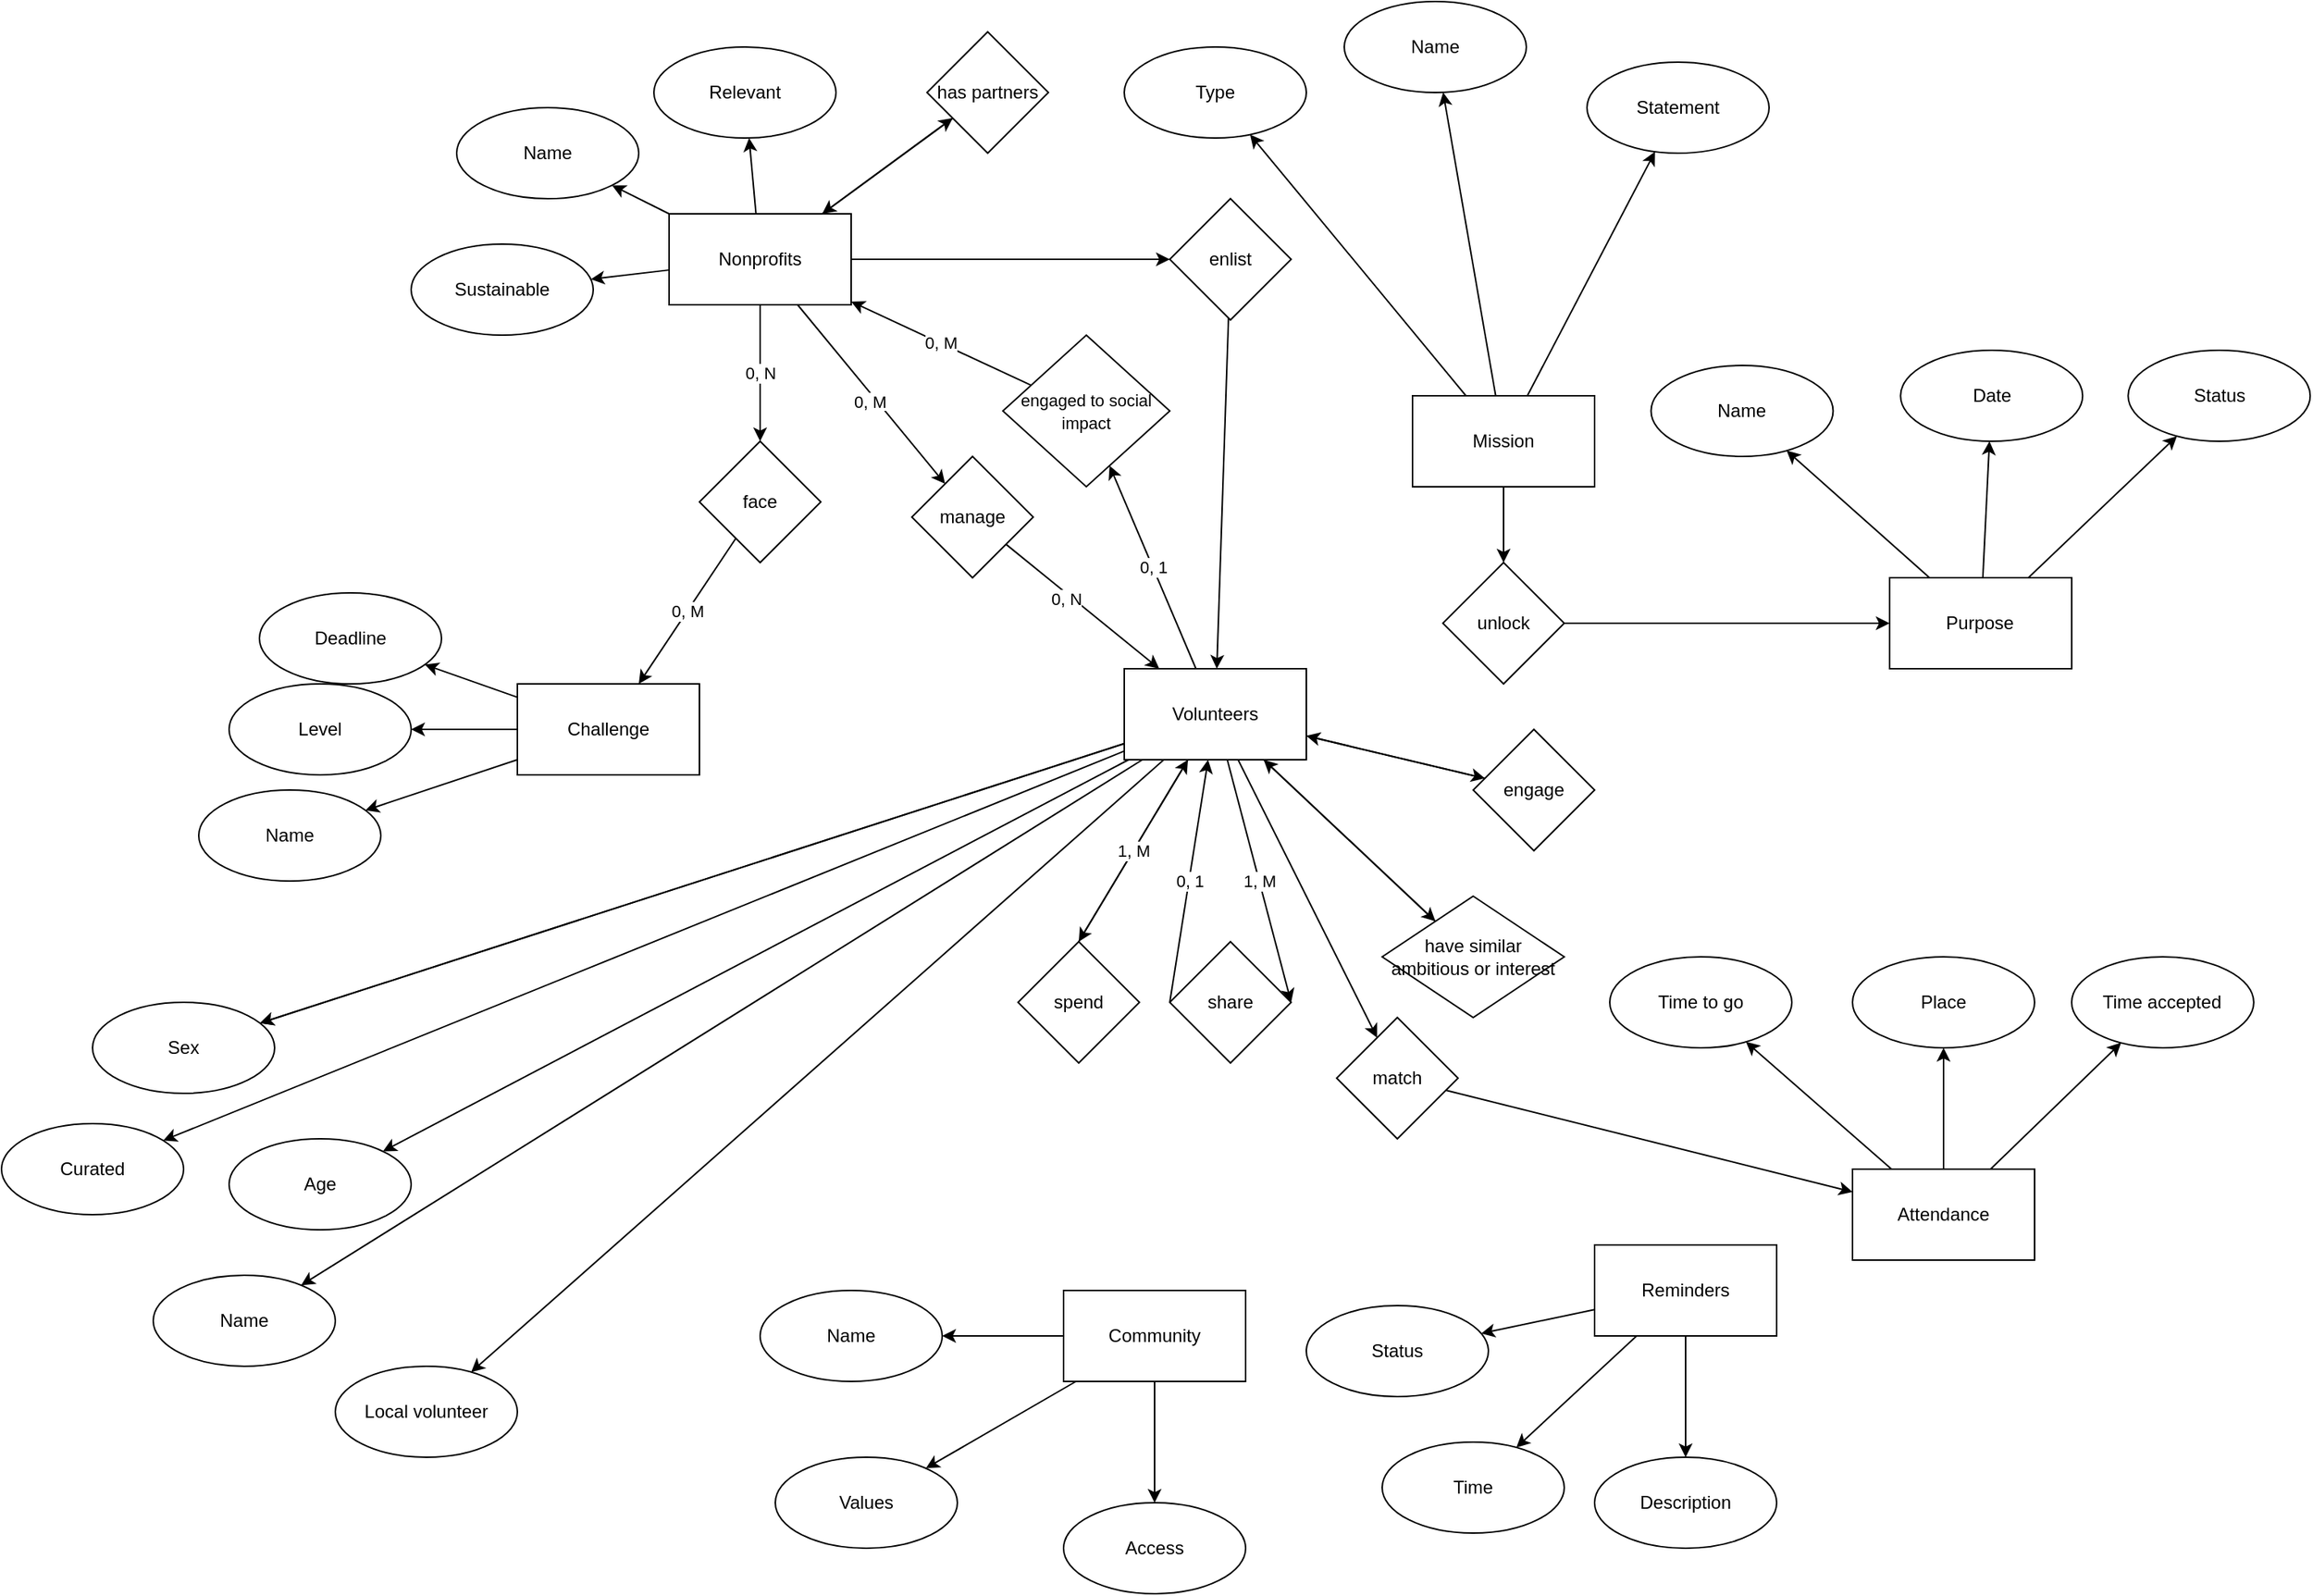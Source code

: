 <mxfile version="16.6.4" type="github">
  <diagram id="R2lEEEUBdFMjLlhIrx00" name="Page-1">
    <mxGraphModel dx="2143" dy="1815" grid="1" gridSize="10" guides="1" tooltips="1" connect="1" arrows="1" fold="1" page="1" pageScale="1" pageWidth="850" pageHeight="1100" math="0" shadow="0" extFonts="Permanent Marker^https://fonts.googleapis.com/css?family=Permanent+Marker">
      <root>
        <mxCell id="0" />
        <mxCell id="1" parent="0" />
        <mxCell id="M6kmKgqwMufsq780r6Ww-16" value="" style="rounded=0;orthogonalLoop=1;jettySize=auto;html=1;" parent="1" source="M6kmKgqwMufsq780r6Ww-1" target="M6kmKgqwMufsq780r6Ww-12" edge="1">
          <mxGeometry relative="1" as="geometry" />
        </mxCell>
        <mxCell id="M6kmKgqwMufsq780r6Ww-18" value="" style="rounded=0;orthogonalLoop=1;jettySize=auto;html=1;" parent="1" source="M6kmKgqwMufsq780r6Ww-1" target="M6kmKgqwMufsq780r6Ww-17" edge="1">
          <mxGeometry relative="1" as="geometry" />
        </mxCell>
        <mxCell id="M6kmKgqwMufsq780r6Ww-74" value="" style="edgeStyle=none;rounded=0;orthogonalLoop=1;jettySize=auto;html=1;" parent="1" source="M6kmKgqwMufsq780r6Ww-1" target="M6kmKgqwMufsq780r6Ww-73" edge="1">
          <mxGeometry relative="1" as="geometry" />
        </mxCell>
        <mxCell id="M6kmKgqwMufsq780r6Ww-76" value="0, N" style="edgeStyle=orthogonalEdgeStyle;rounded=0;orthogonalLoop=1;jettySize=auto;html=1;" parent="1" source="M6kmKgqwMufsq780r6Ww-1" target="M6kmKgqwMufsq780r6Ww-75" edge="1">
          <mxGeometry relative="1" as="geometry" />
        </mxCell>
        <mxCell id="M6kmKgqwMufsq780r6Ww-81" value="" style="edgeStyle=none;rounded=0;orthogonalLoop=1;jettySize=auto;html=1;" parent="1" source="M6kmKgqwMufsq780r6Ww-1" target="M6kmKgqwMufsq780r6Ww-80" edge="1">
          <mxGeometry relative="1" as="geometry" />
        </mxCell>
        <mxCell id="M6kmKgqwMufsq780r6Ww-104" value="" style="edgeStyle=none;rounded=0;orthogonalLoop=1;jettySize=auto;html=1;fontSize=11;" parent="1" source="M6kmKgqwMufsq780r6Ww-1" target="M6kmKgqwMufsq780r6Ww-103" edge="1">
          <mxGeometry relative="1" as="geometry" />
        </mxCell>
        <mxCell id="M6kmKgqwMufsq780r6Ww-107" value="" style="edgeStyle=none;rounded=0;orthogonalLoop=1;jettySize=auto;html=1;fontSize=11;" parent="1" source="M6kmKgqwMufsq780r6Ww-1" target="M6kmKgqwMufsq780r6Ww-106" edge="1">
          <mxGeometry relative="1" as="geometry" />
        </mxCell>
        <mxCell id="M6kmKgqwMufsq780r6Ww-1" value="Nonprofits" style="rounded=0;whiteSpace=wrap;html=1;" parent="1" vertex="1">
          <mxGeometry x="-180" y="-300" width="120" height="60" as="geometry" />
        </mxCell>
        <mxCell id="M6kmKgqwMufsq780r6Ww-49" value="" style="edgeStyle=none;rounded=0;orthogonalLoop=1;jettySize=auto;html=1;" parent="1" source="M6kmKgqwMufsq780r6Ww-2" target="M6kmKgqwMufsq780r6Ww-48" edge="1">
          <mxGeometry relative="1" as="geometry" />
        </mxCell>
        <mxCell id="M6kmKgqwMufsq780r6Ww-51" value="" style="edgeStyle=none;rounded=0;orthogonalLoop=1;jettySize=auto;html=1;" parent="1" source="M6kmKgqwMufsq780r6Ww-2" target="M6kmKgqwMufsq780r6Ww-50" edge="1">
          <mxGeometry relative="1" as="geometry">
            <mxPoint x="691.66" y="-220" as="sourcePoint" />
          </mxGeometry>
        </mxCell>
        <mxCell id="M6kmKgqwMufsq780r6Ww-53" value="" style="edgeStyle=none;rounded=0;orthogonalLoop=1;jettySize=auto;html=1;" parent="1" source="M6kmKgqwMufsq780r6Ww-2" target="M6kmKgqwMufsq780r6Ww-52" edge="1">
          <mxGeometry relative="1" as="geometry" />
        </mxCell>
        <mxCell id="M6kmKgqwMufsq780r6Ww-2" value="Purpose" style="rounded=0;whiteSpace=wrap;html=1;" parent="1" vertex="1">
          <mxGeometry x="624.44" y="-60" width="120" height="60" as="geometry" />
        </mxCell>
        <mxCell id="M6kmKgqwMufsq780r6Ww-32" value="" style="edgeStyle=none;rounded=0;orthogonalLoop=1;jettySize=auto;html=1;" parent="1" source="M6kmKgqwMufsq780r6Ww-3" target="M6kmKgqwMufsq780r6Ww-31" edge="1">
          <mxGeometry relative="1" as="geometry" />
        </mxCell>
        <mxCell id="M6kmKgqwMufsq780r6Ww-34" value="" style="edgeStyle=none;rounded=0;orthogonalLoop=1;jettySize=auto;html=1;" parent="1" source="M6kmKgqwMufsq780r6Ww-3" target="M6kmKgqwMufsq780r6Ww-33" edge="1">
          <mxGeometry relative="1" as="geometry" />
        </mxCell>
        <mxCell id="M6kmKgqwMufsq780r6Ww-36" value="" style="edgeStyle=none;rounded=0;orthogonalLoop=1;jettySize=auto;html=1;" parent="1" source="M6kmKgqwMufsq780r6Ww-3" target="M6kmKgqwMufsq780r6Ww-35" edge="1">
          <mxGeometry relative="1" as="geometry" />
        </mxCell>
        <mxCell id="M6kmKgqwMufsq780r6Ww-38" value="" style="edgeStyle=none;rounded=0;orthogonalLoop=1;jettySize=auto;html=1;" parent="1" source="M6kmKgqwMufsq780r6Ww-3" target="M6kmKgqwMufsq780r6Ww-37" edge="1">
          <mxGeometry relative="1" as="geometry" />
        </mxCell>
        <mxCell id="M6kmKgqwMufsq780r6Ww-39" value="" style="edgeStyle=none;rounded=0;orthogonalLoop=1;jettySize=auto;html=1;" parent="1" source="M6kmKgqwMufsq780r6Ww-3" target="M6kmKgqwMufsq780r6Ww-33" edge="1">
          <mxGeometry relative="1" as="geometry" />
        </mxCell>
        <mxCell id="M6kmKgqwMufsq780r6Ww-41" value="" style="edgeStyle=none;rounded=0;orthogonalLoop=1;jettySize=auto;html=1;" parent="1" source="M6kmKgqwMufsq780r6Ww-3" target="M6kmKgqwMufsq780r6Ww-40" edge="1">
          <mxGeometry relative="1" as="geometry" />
        </mxCell>
        <mxCell id="M6kmKgqwMufsq780r6Ww-84" value="0, 1" style="edgeStyle=none;rounded=0;orthogonalLoop=1;jettySize=auto;html=1;" parent="1" source="M6kmKgqwMufsq780r6Ww-3" target="M6kmKgqwMufsq780r6Ww-83" edge="1">
          <mxGeometry relative="1" as="geometry" />
        </mxCell>
        <mxCell id="M6kmKgqwMufsq780r6Ww-89" value="1, M" style="edgeStyle=none;rounded=0;orthogonalLoop=1;jettySize=auto;html=1;fontSize=11;entryX=1;entryY=0.5;entryDx=0;entryDy=0;" parent="1" source="M6kmKgqwMufsq780r6Ww-3" target="M6kmKgqwMufsq780r6Ww-88" edge="1">
          <mxGeometry relative="1" as="geometry" />
        </mxCell>
        <mxCell id="M6kmKgqwMufsq780r6Ww-92" value="" style="edgeStyle=none;rounded=0;orthogonalLoop=1;jettySize=auto;html=1;fontSize=11;entryX=0.5;entryY=0;entryDx=0;entryDy=0;" parent="1" source="M6kmKgqwMufsq780r6Ww-3" target="M6kmKgqwMufsq780r6Ww-91" edge="1">
          <mxGeometry relative="1" as="geometry" />
        </mxCell>
        <mxCell id="M6kmKgqwMufsq780r6Ww-95" value="" style="edgeStyle=none;rounded=0;orthogonalLoop=1;jettySize=auto;html=1;fontSize=11;" parent="1" source="M6kmKgqwMufsq780r6Ww-3" target="M6kmKgqwMufsq780r6Ww-94" edge="1">
          <mxGeometry relative="1" as="geometry" />
        </mxCell>
        <mxCell id="M6kmKgqwMufsq780r6Ww-101" value="" style="edgeStyle=none;rounded=0;orthogonalLoop=1;jettySize=auto;html=1;fontSize=11;" parent="1" source="M6kmKgqwMufsq780r6Ww-3" target="M6kmKgqwMufsq780r6Ww-100" edge="1">
          <mxGeometry relative="1" as="geometry" />
        </mxCell>
        <mxCell id="M6kmKgqwMufsq780r6Ww-110" value="" style="edgeStyle=none;rounded=0;orthogonalLoop=1;jettySize=auto;html=1;fontSize=11;" parent="1" source="M6kmKgqwMufsq780r6Ww-3" target="M6kmKgqwMufsq780r6Ww-109" edge="1">
          <mxGeometry relative="1" as="geometry" />
        </mxCell>
        <mxCell id="M6kmKgqwMufsq780r6Ww-3" value="Volunteers" style="rounded=0;whiteSpace=wrap;html=1;" parent="1" vertex="1">
          <mxGeometry x="120" width="120" height="60" as="geometry" />
        </mxCell>
        <mxCell id="M6kmKgqwMufsq780r6Ww-56" value="" style="edgeStyle=none;rounded=0;orthogonalLoop=1;jettySize=auto;html=1;" parent="1" source="M6kmKgqwMufsq780r6Ww-4" target="M6kmKgqwMufsq780r6Ww-55" edge="1">
          <mxGeometry relative="1" as="geometry" />
        </mxCell>
        <mxCell id="M6kmKgqwMufsq780r6Ww-58" value="" style="edgeStyle=none;rounded=0;orthogonalLoop=1;jettySize=auto;html=1;" parent="1" source="M6kmKgqwMufsq780r6Ww-4" target="M6kmKgqwMufsq780r6Ww-57" edge="1">
          <mxGeometry relative="1" as="geometry" />
        </mxCell>
        <mxCell id="M6kmKgqwMufsq780r6Ww-60" value="" style="edgeStyle=none;rounded=0;orthogonalLoop=1;jettySize=auto;html=1;" parent="1" source="M6kmKgqwMufsq780r6Ww-4" target="M6kmKgqwMufsq780r6Ww-59" edge="1">
          <mxGeometry relative="1" as="geometry" />
        </mxCell>
        <mxCell id="M6kmKgqwMufsq780r6Ww-4" value="Reminders" style="rounded=0;whiteSpace=wrap;html=1;" parent="1" vertex="1">
          <mxGeometry x="430" y="380" width="120" height="60" as="geometry" />
        </mxCell>
        <mxCell id="M6kmKgqwMufsq780r6Ww-43" value="" style="edgeStyle=none;rounded=0;orthogonalLoop=1;jettySize=auto;html=1;" parent="1" source="M6kmKgqwMufsq780r6Ww-5" target="M6kmKgqwMufsq780r6Ww-42" edge="1">
          <mxGeometry relative="1" as="geometry" />
        </mxCell>
        <mxCell id="M6kmKgqwMufsq780r6Ww-45" value="" style="edgeStyle=none;rounded=0;orthogonalLoop=1;jettySize=auto;html=1;" parent="1" source="M6kmKgqwMufsq780r6Ww-5" target="M6kmKgqwMufsq780r6Ww-44" edge="1">
          <mxGeometry relative="1" as="geometry" />
        </mxCell>
        <mxCell id="M6kmKgqwMufsq780r6Ww-47" value="" style="edgeStyle=none;rounded=0;orthogonalLoop=1;jettySize=auto;html=1;" parent="1" source="M6kmKgqwMufsq780r6Ww-5" target="M6kmKgqwMufsq780r6Ww-46" edge="1">
          <mxGeometry relative="1" as="geometry" />
        </mxCell>
        <mxCell id="M6kmKgqwMufsq780r6Ww-5" value="Community" style="rounded=0;whiteSpace=wrap;html=1;" parent="1" vertex="1">
          <mxGeometry x="80" y="410" width="120" height="60" as="geometry" />
        </mxCell>
        <mxCell id="M6kmKgqwMufsq780r6Ww-24" value="" style="rounded=0;orthogonalLoop=1;jettySize=auto;html=1;" parent="1" source="M6kmKgqwMufsq780r6Ww-6" target="M6kmKgqwMufsq780r6Ww-23" edge="1">
          <mxGeometry relative="1" as="geometry" />
        </mxCell>
        <mxCell id="M6kmKgqwMufsq780r6Ww-25" value="" style="rounded=0;orthogonalLoop=1;jettySize=auto;html=1;" parent="1" source="M6kmKgqwMufsq780r6Ww-6" target="M6kmKgqwMufsq780r6Ww-19" edge="1">
          <mxGeometry relative="1" as="geometry" />
        </mxCell>
        <mxCell id="M6kmKgqwMufsq780r6Ww-27" value="" style="rounded=0;orthogonalLoop=1;jettySize=auto;html=1;" parent="1" source="M6kmKgqwMufsq780r6Ww-6" target="M6kmKgqwMufsq780r6Ww-26" edge="1">
          <mxGeometry relative="1" as="geometry" />
        </mxCell>
        <mxCell id="M6kmKgqwMufsq780r6Ww-98" value="" style="edgeStyle=none;rounded=0;orthogonalLoop=1;jettySize=auto;html=1;fontSize=11;" parent="1" source="M6kmKgqwMufsq780r6Ww-6" target="M6kmKgqwMufsq780r6Ww-97" edge="1">
          <mxGeometry relative="1" as="geometry" />
        </mxCell>
        <mxCell id="M6kmKgqwMufsq780r6Ww-6" value="Mission" style="rounded=0;whiteSpace=wrap;html=1;" parent="1" vertex="1">
          <mxGeometry x="310" y="-180" width="120" height="60" as="geometry" />
        </mxCell>
        <mxCell id="M6kmKgqwMufsq780r6Ww-68" value="" style="edgeStyle=none;rounded=0;orthogonalLoop=1;jettySize=auto;html=1;" parent="1" source="M6kmKgqwMufsq780r6Ww-7" target="M6kmKgqwMufsq780r6Ww-67" edge="1">
          <mxGeometry relative="1" as="geometry" />
        </mxCell>
        <mxCell id="M6kmKgqwMufsq780r6Ww-70" value="" style="edgeStyle=none;rounded=0;orthogonalLoop=1;jettySize=auto;html=1;" parent="1" source="M6kmKgqwMufsq780r6Ww-7" target="M6kmKgqwMufsq780r6Ww-69" edge="1">
          <mxGeometry relative="1" as="geometry" />
        </mxCell>
        <mxCell id="M6kmKgqwMufsq780r6Ww-72" value="" style="edgeStyle=none;rounded=0;orthogonalLoop=1;jettySize=auto;html=1;" parent="1" source="M6kmKgqwMufsq780r6Ww-7" target="M6kmKgqwMufsq780r6Ww-71" edge="1">
          <mxGeometry relative="1" as="geometry" />
        </mxCell>
        <mxCell id="M6kmKgqwMufsq780r6Ww-7" value="Challenge" style="rounded=0;whiteSpace=wrap;html=1;" parent="1" vertex="1">
          <mxGeometry x="-280" y="10" width="120" height="60" as="geometry" />
        </mxCell>
        <mxCell id="M6kmKgqwMufsq780r6Ww-62" value="" style="edgeStyle=none;rounded=0;orthogonalLoop=1;jettySize=auto;html=1;" parent="1" source="M6kmKgqwMufsq780r6Ww-8" target="M6kmKgqwMufsq780r6Ww-61" edge="1">
          <mxGeometry relative="1" as="geometry" />
        </mxCell>
        <mxCell id="M6kmKgqwMufsq780r6Ww-64" value="" style="edgeStyle=none;rounded=0;orthogonalLoop=1;jettySize=auto;html=1;" parent="1" source="M6kmKgqwMufsq780r6Ww-8" target="M6kmKgqwMufsq780r6Ww-63" edge="1">
          <mxGeometry relative="1" as="geometry" />
        </mxCell>
        <mxCell id="M6kmKgqwMufsq780r6Ww-66" value="" style="edgeStyle=none;rounded=0;orthogonalLoop=1;jettySize=auto;html=1;" parent="1" source="M6kmKgqwMufsq780r6Ww-8" target="M6kmKgqwMufsq780r6Ww-65" edge="1">
          <mxGeometry relative="1" as="geometry" />
        </mxCell>
        <mxCell id="M6kmKgqwMufsq780r6Ww-8" value="Attendance" style="rounded=0;whiteSpace=wrap;html=1;" parent="1" vertex="1">
          <mxGeometry x="600" y="330" width="120" height="60" as="geometry" />
        </mxCell>
        <mxCell id="M6kmKgqwMufsq780r6Ww-12" value="Sustainable" style="ellipse;whiteSpace=wrap;html=1;rounded=0;" parent="1" vertex="1">
          <mxGeometry x="-350" y="-280" width="120" height="60" as="geometry" />
        </mxCell>
        <mxCell id="M6kmKgqwMufsq780r6Ww-17" value="Relevant" style="ellipse;whiteSpace=wrap;html=1;rounded=0;" parent="1" vertex="1">
          <mxGeometry x="-190" y="-410" width="120" height="60" as="geometry" />
        </mxCell>
        <mxCell id="M6kmKgqwMufsq780r6Ww-19" value="Type" style="ellipse;whiteSpace=wrap;html=1;rounded=0;" parent="1" vertex="1">
          <mxGeometry x="120" y="-410" width="120" height="60" as="geometry" />
        </mxCell>
        <mxCell id="M6kmKgqwMufsq780r6Ww-23" value="Statement" style="ellipse;whiteSpace=wrap;html=1;rounded=0;" parent="1" vertex="1">
          <mxGeometry x="425" y="-400" width="120" height="60" as="geometry" />
        </mxCell>
        <mxCell id="M6kmKgqwMufsq780r6Ww-26" value="Name" style="ellipse;whiteSpace=wrap;html=1;rounded=0;" parent="1" vertex="1">
          <mxGeometry x="265" y="-440" width="120" height="60" as="geometry" />
        </mxCell>
        <mxCell id="M6kmKgqwMufsq780r6Ww-31" value="Name" style="ellipse;whiteSpace=wrap;html=1;rounded=0;" parent="1" vertex="1">
          <mxGeometry x="-520" y="400" width="120" height="60" as="geometry" />
        </mxCell>
        <mxCell id="M6kmKgqwMufsq780r6Ww-33" value="Sex" style="ellipse;whiteSpace=wrap;html=1;rounded=0;" parent="1" vertex="1">
          <mxGeometry x="-560" y="220" width="120" height="60" as="geometry" />
        </mxCell>
        <mxCell id="M6kmKgqwMufsq780r6Ww-35" value="Curated" style="ellipse;whiteSpace=wrap;html=1;rounded=0;" parent="1" vertex="1">
          <mxGeometry x="-620" y="300" width="120" height="60" as="geometry" />
        </mxCell>
        <mxCell id="M6kmKgqwMufsq780r6Ww-37" value="Local volunteer" style="ellipse;whiteSpace=wrap;html=1;rounded=0;" parent="1" vertex="1">
          <mxGeometry x="-400" y="460" width="120" height="60" as="geometry" />
        </mxCell>
        <mxCell id="M6kmKgqwMufsq780r6Ww-40" value="Age" style="ellipse;whiteSpace=wrap;html=1;rounded=0;" parent="1" vertex="1">
          <mxGeometry x="-470" y="310" width="120" height="60" as="geometry" />
        </mxCell>
        <mxCell id="M6kmKgqwMufsq780r6Ww-42" value="Name" style="ellipse;whiteSpace=wrap;html=1;rounded=0;" parent="1" vertex="1">
          <mxGeometry x="-120" y="410" width="120" height="60" as="geometry" />
        </mxCell>
        <mxCell id="M6kmKgqwMufsq780r6Ww-44" value="Values" style="ellipse;whiteSpace=wrap;html=1;rounded=0;" parent="1" vertex="1">
          <mxGeometry x="-110" y="520" width="120" height="60" as="geometry" />
        </mxCell>
        <mxCell id="M6kmKgqwMufsq780r6Ww-46" value="Access" style="ellipse;whiteSpace=wrap;html=1;rounded=0;" parent="1" vertex="1">
          <mxGeometry x="80" y="550" width="120" height="60" as="geometry" />
        </mxCell>
        <mxCell id="M6kmKgqwMufsq780r6Ww-48" value="Name" style="ellipse;whiteSpace=wrap;html=1;rounded=0;" parent="1" vertex="1">
          <mxGeometry x="467.22" y="-200" width="120" height="60" as="geometry" />
        </mxCell>
        <mxCell id="M6kmKgqwMufsq780r6Ww-50" value="Date" style="ellipse;whiteSpace=wrap;html=1;rounded=0;" parent="1" vertex="1">
          <mxGeometry x="631.66" y="-210" width="120" height="60" as="geometry" />
        </mxCell>
        <mxCell id="M6kmKgqwMufsq780r6Ww-52" value="Status" style="ellipse;whiteSpace=wrap;html=1;rounded=0;" parent="1" vertex="1">
          <mxGeometry x="781.66" y="-210" width="120" height="60" as="geometry" />
        </mxCell>
        <mxCell id="M6kmKgqwMufsq780r6Ww-55" value="Description" style="ellipse;whiteSpace=wrap;html=1;rounded=0;" parent="1" vertex="1">
          <mxGeometry x="430" y="520" width="120" height="60" as="geometry" />
        </mxCell>
        <mxCell id="M6kmKgqwMufsq780r6Ww-57" value="Status" style="ellipse;whiteSpace=wrap;html=1;rounded=0;" parent="1" vertex="1">
          <mxGeometry x="240" y="420" width="120" height="60" as="geometry" />
        </mxCell>
        <mxCell id="M6kmKgqwMufsq780r6Ww-59" value="Time" style="ellipse;whiteSpace=wrap;html=1;rounded=0;" parent="1" vertex="1">
          <mxGeometry x="290" y="510" width="120" height="60" as="geometry" />
        </mxCell>
        <mxCell id="M6kmKgqwMufsq780r6Ww-61" value="Time accepted" style="ellipse;whiteSpace=wrap;html=1;rounded=0;" parent="1" vertex="1">
          <mxGeometry x="744.44" y="190" width="120" height="60" as="geometry" />
        </mxCell>
        <mxCell id="M6kmKgqwMufsq780r6Ww-63" value="Time to go" style="ellipse;whiteSpace=wrap;html=1;rounded=0;" parent="1" vertex="1">
          <mxGeometry x="440" y="190" width="120" height="60" as="geometry" />
        </mxCell>
        <mxCell id="M6kmKgqwMufsq780r6Ww-65" value="Place" style="ellipse;whiteSpace=wrap;html=1;rounded=0;" parent="1" vertex="1">
          <mxGeometry x="600" y="190" width="120" height="60" as="geometry" />
        </mxCell>
        <mxCell id="M6kmKgqwMufsq780r6Ww-67" value="Name" style="ellipse;whiteSpace=wrap;html=1;rounded=0;" parent="1" vertex="1">
          <mxGeometry x="-490" y="80" width="120" height="60" as="geometry" />
        </mxCell>
        <mxCell id="M6kmKgqwMufsq780r6Ww-69" value="Level" style="ellipse;whiteSpace=wrap;html=1;rounded=0;" parent="1" vertex="1">
          <mxGeometry x="-470" y="10" width="120" height="60" as="geometry" />
        </mxCell>
        <mxCell id="M6kmKgqwMufsq780r6Ww-71" value="Deadline" style="ellipse;whiteSpace=wrap;html=1;rounded=0;" parent="1" vertex="1">
          <mxGeometry x="-450" y="-50" width="120" height="60" as="geometry" />
        </mxCell>
        <mxCell id="M6kmKgqwMufsq780r6Ww-73" value="Name" style="ellipse;whiteSpace=wrap;html=1;rounded=0;" parent="1" vertex="1">
          <mxGeometry x="-320" y="-370" width="120" height="60" as="geometry" />
        </mxCell>
        <mxCell id="M6kmKgqwMufsq780r6Ww-79" value="0, M" style="rounded=0;orthogonalLoop=1;jettySize=auto;html=1;" parent="1" source="M6kmKgqwMufsq780r6Ww-75" target="M6kmKgqwMufsq780r6Ww-7" edge="1">
          <mxGeometry relative="1" as="geometry">
            <mxPoint x="-80" y="50" as="targetPoint" />
          </mxGeometry>
        </mxCell>
        <mxCell id="M6kmKgqwMufsq780r6Ww-75" value="face" style="rhombus;whiteSpace=wrap;html=1;rounded=0;" parent="1" vertex="1">
          <mxGeometry x="-160" y="-150" width="80" height="80" as="geometry" />
        </mxCell>
        <mxCell id="M6kmKgqwMufsq780r6Ww-82" value="" style="edgeStyle=none;rounded=0;orthogonalLoop=1;jettySize=auto;html=1;" parent="1" source="M6kmKgqwMufsq780r6Ww-80" target="M6kmKgqwMufsq780r6Ww-3" edge="1">
          <mxGeometry relative="1" as="geometry" />
        </mxCell>
        <mxCell id="M6kmKgqwMufsq780r6Ww-80" value="enlist" style="rhombus;whiteSpace=wrap;html=1;rounded=0;" parent="1" vertex="1">
          <mxGeometry x="150" y="-310" width="80" height="80" as="geometry" />
        </mxCell>
        <mxCell id="M6kmKgqwMufsq780r6Ww-87" value="0, M" style="edgeStyle=none;rounded=0;orthogonalLoop=1;jettySize=auto;html=1;fontSize=11;" parent="1" source="M6kmKgqwMufsq780r6Ww-83" target="M6kmKgqwMufsq780r6Ww-1" edge="1">
          <mxGeometry relative="1" as="geometry">
            <mxPoint x="-10" y="-100" as="targetPoint" />
          </mxGeometry>
        </mxCell>
        <mxCell id="M6kmKgqwMufsq780r6Ww-83" value="&lt;div&gt;&lt;span&gt;&lt;font style=&quot;font-size: 11px&quot;&gt;engaged to social impact&lt;/font&gt;&lt;/span&gt;&lt;/div&gt;" style="rhombus;whiteSpace=wrap;html=1;rounded=0;align=center;" parent="1" vertex="1">
          <mxGeometry x="40" y="-220" width="110" height="100" as="geometry" />
        </mxCell>
        <mxCell id="M6kmKgqwMufsq780r6Ww-90" value="0, 1" style="edgeStyle=none;rounded=0;orthogonalLoop=1;jettySize=auto;html=1;fontSize=11;exitX=0;exitY=0.5;exitDx=0;exitDy=0;" parent="1" source="M6kmKgqwMufsq780r6Ww-88" target="M6kmKgqwMufsq780r6Ww-3" edge="1">
          <mxGeometry relative="1" as="geometry">
            <mxPoint x="180" y="340" as="targetPoint" />
          </mxGeometry>
        </mxCell>
        <mxCell id="M6kmKgqwMufsq780r6Ww-88" value="share" style="rhombus;whiteSpace=wrap;html=1;rounded=0;" parent="1" vertex="1">
          <mxGeometry x="150" y="180" width="80" height="80" as="geometry" />
        </mxCell>
        <mxCell id="M6kmKgqwMufsq780r6Ww-93" value="1, M" style="edgeStyle=none;rounded=0;orthogonalLoop=1;jettySize=auto;html=1;fontSize=11;exitX=0.5;exitY=0;exitDx=0;exitDy=0;" parent="1" source="M6kmKgqwMufsq780r6Ww-91" target="M6kmKgqwMufsq780r6Ww-3" edge="1">
          <mxGeometry relative="1" as="geometry" />
        </mxCell>
        <mxCell id="M6kmKgqwMufsq780r6Ww-91" value="spend" style="rhombus;whiteSpace=wrap;html=1;rounded=0;" parent="1" vertex="1">
          <mxGeometry x="50" y="180" width="80" height="80" as="geometry" />
        </mxCell>
        <mxCell id="M6kmKgqwMufsq780r6Ww-96" value="" style="edgeStyle=none;rounded=0;orthogonalLoop=1;jettySize=auto;html=1;fontSize=11;" parent="1" source="M6kmKgqwMufsq780r6Ww-94" target="M6kmKgqwMufsq780r6Ww-3" edge="1">
          <mxGeometry relative="1" as="geometry">
            <mxPoint x="350" y="70" as="targetPoint" />
          </mxGeometry>
        </mxCell>
        <mxCell id="M6kmKgqwMufsq780r6Ww-94" value="have similar ambitious or interest" style="rhombus;whiteSpace=wrap;html=1;rounded=0;" parent="1" vertex="1">
          <mxGeometry x="290" y="150" width="120" height="80" as="geometry" />
        </mxCell>
        <mxCell id="M6kmKgqwMufsq780r6Ww-99" value="" style="edgeStyle=none;rounded=0;orthogonalLoop=1;jettySize=auto;html=1;fontSize=11;" parent="1" source="M6kmKgqwMufsq780r6Ww-97" target="M6kmKgqwMufsq780r6Ww-2" edge="1">
          <mxGeometry relative="1" as="geometry">
            <mxPoint x="449.996" y="-14.444" as="sourcePoint" />
          </mxGeometry>
        </mxCell>
        <mxCell id="M6kmKgqwMufsq780r6Ww-97" value="unlock" style="rhombus;whiteSpace=wrap;html=1;rounded=0;" parent="1" vertex="1">
          <mxGeometry x="330" y="-70" width="80" height="80" as="geometry" />
        </mxCell>
        <mxCell id="M6kmKgqwMufsq780r6Ww-102" value="" style="edgeStyle=none;rounded=0;orthogonalLoop=1;jettySize=auto;html=1;fontSize=11;" parent="1" source="M6kmKgqwMufsq780r6Ww-100" target="M6kmKgqwMufsq780r6Ww-3" edge="1">
          <mxGeometry relative="1" as="geometry" />
        </mxCell>
        <mxCell id="M6kmKgqwMufsq780r6Ww-100" value="engage" style="rhombus;whiteSpace=wrap;html=1;rounded=0;" parent="1" vertex="1">
          <mxGeometry x="350" y="40" width="80" height="80" as="geometry" />
        </mxCell>
        <mxCell id="M6kmKgqwMufsq780r6Ww-105" value="" style="edgeStyle=none;rounded=0;orthogonalLoop=1;jettySize=auto;html=1;fontSize=11;" parent="1" source="M6kmKgqwMufsq780r6Ww-103" target="M6kmKgqwMufsq780r6Ww-3" edge="1">
          <mxGeometry relative="1" as="geometry" />
        </mxCell>
        <mxCell id="M6kmKgqwMufsq780r6Ww-103" value="manage" style="rhombus;whiteSpace=wrap;html=1;rounded=0;" parent="1" vertex="1">
          <mxGeometry x="-20" y="-140" width="80" height="80" as="geometry" />
        </mxCell>
        <mxCell id="M6kmKgqwMufsq780r6Ww-108" value="" style="edgeStyle=none;rounded=0;orthogonalLoop=1;jettySize=auto;html=1;fontSize=11;" parent="1" source="M6kmKgqwMufsq780r6Ww-106" target="M6kmKgqwMufsq780r6Ww-1" edge="1">
          <mxGeometry relative="1" as="geometry">
            <mxPoint x="30" y="-260" as="targetPoint" />
          </mxGeometry>
        </mxCell>
        <mxCell id="M6kmKgqwMufsq780r6Ww-106" value="has partners" style="rhombus;whiteSpace=wrap;html=1;rounded=0;" parent="1" vertex="1">
          <mxGeometry x="-10" y="-420" width="80" height="80" as="geometry" />
        </mxCell>
        <mxCell id="M6kmKgqwMufsq780r6Ww-111" value="" style="edgeStyle=none;rounded=0;orthogonalLoop=1;jettySize=auto;html=1;fontSize=11;" parent="1" source="M6kmKgqwMufsq780r6Ww-109" target="M6kmKgqwMufsq780r6Ww-8" edge="1">
          <mxGeometry relative="1" as="geometry">
            <mxPoint x="390" y="290" as="targetPoint" />
          </mxGeometry>
        </mxCell>
        <mxCell id="M6kmKgqwMufsq780r6Ww-109" value="match" style="rhombus;whiteSpace=wrap;html=1;rounded=0;" parent="1" vertex="1">
          <mxGeometry x="260" y="230" width="80" height="80" as="geometry" />
        </mxCell>
        <mxCell id="eBLUxJc9LrUvccgdr_vH-1" value="&lt;span style=&quot;color: rgb(0 , 0 , 0) ; font-family: &amp;#34;helvetica&amp;#34; ; font-size: 11px ; font-style: normal ; font-weight: 400 ; letter-spacing: normal ; text-align: center ; text-indent: 0px ; text-transform: none ; word-spacing: 0px ; background-color: rgb(255 , 255 , 255) ; display: inline ; float: none&quot;&gt;0, M&lt;/span&gt;" style="text;whiteSpace=wrap;html=1;" vertex="1" parent="1">
          <mxGeometry x="-60" y="-190" width="50" height="30" as="geometry" />
        </mxCell>
        <mxCell id="eBLUxJc9LrUvccgdr_vH-2" value="&lt;span style=&quot;color: rgb(0 , 0 , 0) ; font-family: &amp;#34;helvetica&amp;#34; ; font-size: 11px ; font-style: normal ; font-weight: 400 ; letter-spacing: normal ; text-align: center ; text-indent: 0px ; text-transform: none ; word-spacing: 0px ; background-color: rgb(255 , 255 , 255) ; display: inline ; float: none&quot;&gt;0, N&lt;/span&gt;" style="text;whiteSpace=wrap;html=1;" vertex="1" parent="1">
          <mxGeometry x="70" y="-60" width="50" height="30" as="geometry" />
        </mxCell>
      </root>
    </mxGraphModel>
  </diagram>
</mxfile>
